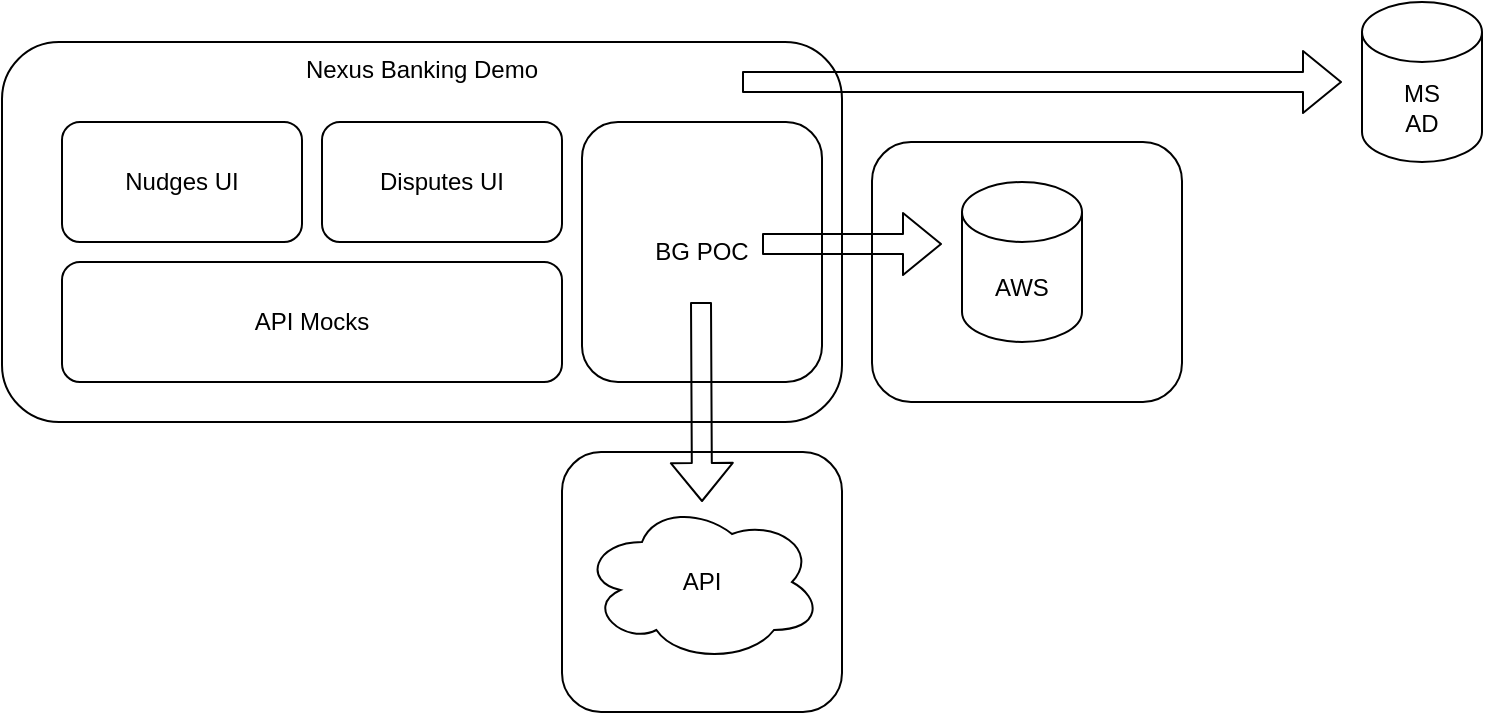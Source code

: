 <mxfile version="14.5.3" type="github">
  <diagram id="SjxEzp3B3Er_9qphzSCv" name="Page-1">
    <mxGraphModel dx="2404" dy="860" grid="1" gridSize="10" guides="1" tooltips="1" connect="1" arrows="1" fold="1" page="1" pageScale="1" pageWidth="850" pageHeight="1100" math="0" shadow="0">
      <root>
        <mxCell id="0" />
        <mxCell id="1" parent="0" />
        <mxCell id="lehfB2Kb_rCUWP32BNfx-12" value="" style="rounded=1;whiteSpace=wrap;html=1;" vertex="1" parent="1">
          <mxGeometry x="365" y="160" width="155" height="130" as="geometry" />
        </mxCell>
        <mxCell id="lehfB2Kb_rCUWP32BNfx-11" value="" style="rounded=1;whiteSpace=wrap;html=1;" vertex="1" parent="1">
          <mxGeometry x="210" y="315" width="140" height="130" as="geometry" />
        </mxCell>
        <mxCell id="lehfB2Kb_rCUWP32BNfx-1" value="Nexus Banking Demo" style="rounded=1;whiteSpace=wrap;html=1;verticalAlign=top;" vertex="1" parent="1">
          <mxGeometry x="-70" y="110" width="420" height="190" as="geometry" />
        </mxCell>
        <mxCell id="lehfB2Kb_rCUWP32BNfx-2" value="BG POC" style="rounded=1;whiteSpace=wrap;html=1;" vertex="1" parent="1">
          <mxGeometry x="220" y="150" width="120" height="130" as="geometry" />
        </mxCell>
        <mxCell id="lehfB2Kb_rCUWP32BNfx-3" value="" style="shape=flexArrow;endArrow=classic;html=1;" edge="1" parent="1">
          <mxGeometry width="50" height="50" relative="1" as="geometry">
            <mxPoint x="310" y="211" as="sourcePoint" />
            <mxPoint x="400" y="211" as="targetPoint" />
          </mxGeometry>
        </mxCell>
        <mxCell id="lehfB2Kb_rCUWP32BNfx-4" value="" style="shape=flexArrow;endArrow=classic;html=1;" edge="1" parent="1">
          <mxGeometry width="50" height="50" relative="1" as="geometry">
            <mxPoint x="300" y="130" as="sourcePoint" />
            <mxPoint x="600" y="130" as="targetPoint" />
          </mxGeometry>
        </mxCell>
        <mxCell id="lehfB2Kb_rCUWP32BNfx-5" value="AWS" style="shape=cylinder3;whiteSpace=wrap;html=1;boundedLbl=1;backgroundOutline=1;size=15;" vertex="1" parent="1">
          <mxGeometry x="410" y="180" width="60" height="80" as="geometry" />
        </mxCell>
        <mxCell id="lehfB2Kb_rCUWP32BNfx-6" value="MS&lt;br&gt;AD" style="shape=cylinder3;whiteSpace=wrap;html=1;boundedLbl=1;backgroundOutline=1;size=15;" vertex="1" parent="1">
          <mxGeometry x="610" y="90" width="60" height="80" as="geometry" />
        </mxCell>
        <mxCell id="lehfB2Kb_rCUWP32BNfx-7" value="API Mocks" style="rounded=1;whiteSpace=wrap;html=1;" vertex="1" parent="1">
          <mxGeometry x="-40" y="220" width="250" height="60" as="geometry" />
        </mxCell>
        <mxCell id="lehfB2Kb_rCUWP32BNfx-8" value="" style="shape=flexArrow;endArrow=classic;html=1;" edge="1" parent="1">
          <mxGeometry width="50" height="50" relative="1" as="geometry">
            <mxPoint x="279.5" y="240" as="sourcePoint" />
            <mxPoint x="280" y="340" as="targetPoint" />
          </mxGeometry>
        </mxCell>
        <mxCell id="lehfB2Kb_rCUWP32BNfx-9" value="API" style="ellipse;shape=cloud;whiteSpace=wrap;html=1;" vertex="1" parent="1">
          <mxGeometry x="220" y="340" width="120" height="80" as="geometry" />
        </mxCell>
        <mxCell id="lehfB2Kb_rCUWP32BNfx-10" value="Disputes UI" style="rounded=1;whiteSpace=wrap;html=1;" vertex="1" parent="1">
          <mxGeometry x="90" y="150" width="120" height="60" as="geometry" />
        </mxCell>
        <mxCell id="lehfB2Kb_rCUWP32BNfx-13" value="Nudges UI" style="rounded=1;whiteSpace=wrap;html=1;" vertex="1" parent="1">
          <mxGeometry x="-40" y="150" width="120" height="60" as="geometry" />
        </mxCell>
      </root>
    </mxGraphModel>
  </diagram>
</mxfile>
